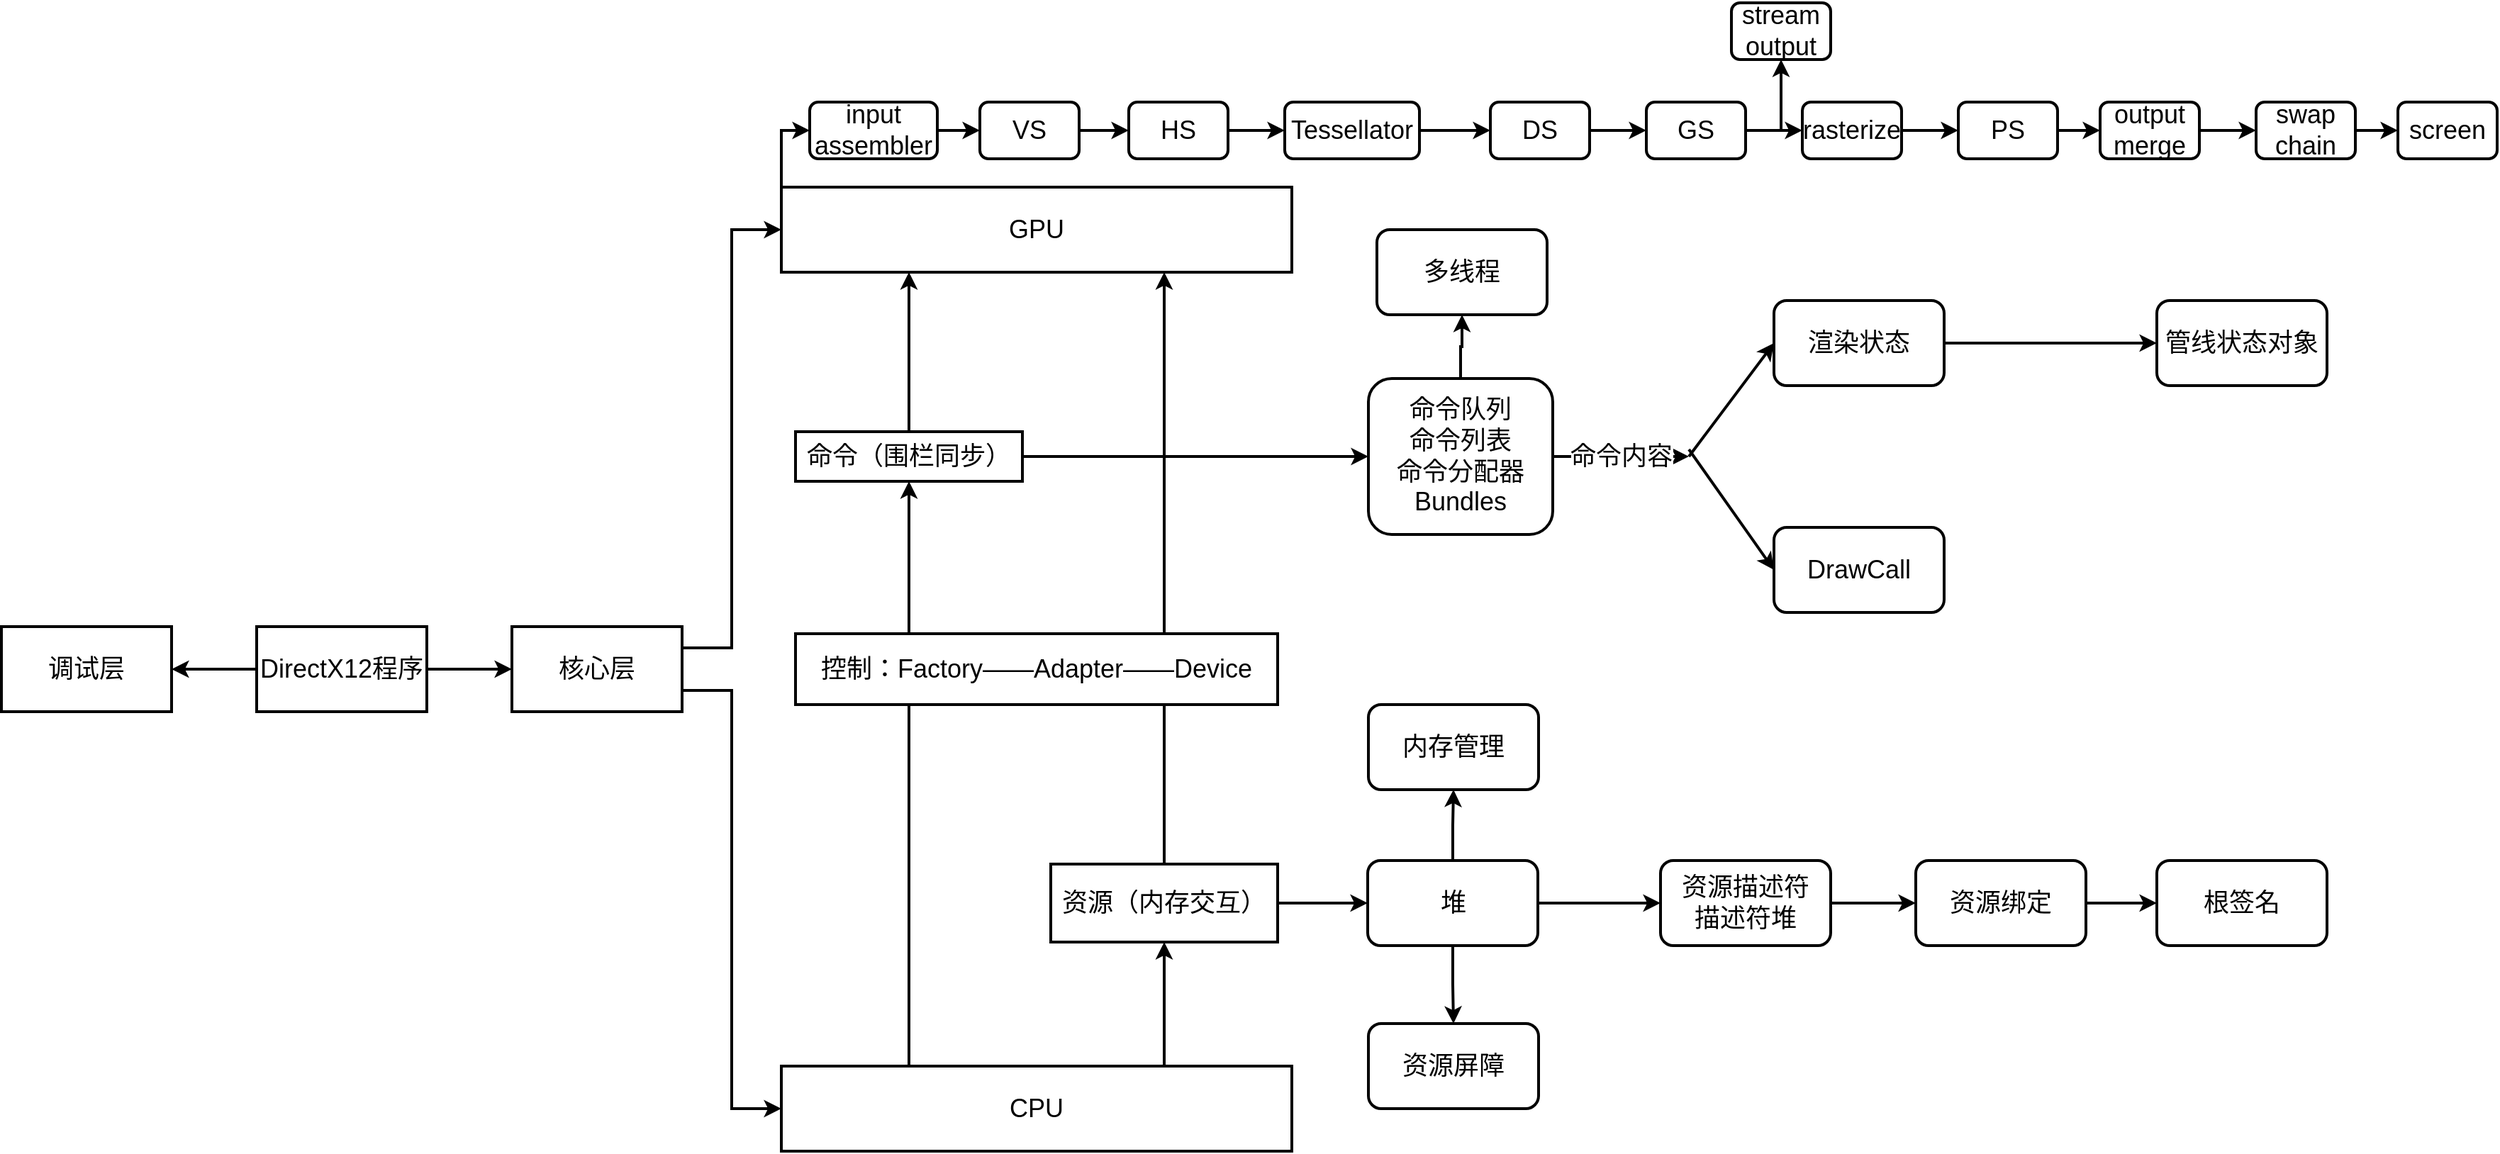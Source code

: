 <mxfile version="20.3.0" type="device"><diagram id="z_xe4d3lNt6f0lp1l9Zk" name="第 1 页"><mxGraphModel dx="2249" dy="993" grid="1" gridSize="10" guides="1" tooltips="1" connect="1" arrows="1" fold="1" page="1" pageScale="1" pageWidth="827" pageHeight="1169" math="0" shadow="0"><root><mxCell id="0"/><mxCell id="1" parent="0"/><mxCell id="meMzWnOob5LHa5RcSPXy-17" value="" style="edgeStyle=orthogonalEdgeStyle;rounded=0;orthogonalLoop=1;jettySize=auto;html=1;strokeWidth=2;fontSize=18;" parent="1" source="meMzWnOob5LHa5RcSPXy-15" target="meMzWnOob5LHa5RcSPXy-16" edge="1"><mxGeometry relative="1" as="geometry"/></mxCell><mxCell id="meMzWnOob5LHa5RcSPXy-20" value="" style="edgeStyle=orthogonalEdgeStyle;rounded=0;orthogonalLoop=1;jettySize=auto;html=1;strokeWidth=2;fontSize=18;" parent="1" source="meMzWnOob5LHa5RcSPXy-15" target="meMzWnOob5LHa5RcSPXy-19" edge="1"><mxGeometry relative="1" as="geometry"/></mxCell><mxCell id="meMzWnOob5LHa5RcSPXy-15" value="DirectX12程序" style="whiteSpace=wrap;html=1;strokeWidth=2;fontSize=18;" parent="1" vertex="1"><mxGeometry x="-370" y="630" width="120" height="60" as="geometry"/></mxCell><mxCell id="meMzWnOob5LHa5RcSPXy-23" style="edgeStyle=orthogonalEdgeStyle;rounded=0;orthogonalLoop=1;jettySize=auto;html=1;exitX=1;exitY=0.25;exitDx=0;exitDy=0;entryX=0;entryY=0.5;entryDx=0;entryDy=0;strokeWidth=2;fontSize=18;" parent="1" source="meMzWnOob5LHa5RcSPXy-16" target="meMzWnOob5LHa5RcSPXy-24" edge="1"><mxGeometry relative="1" as="geometry"><mxPoint x="-30" y="590" as="targetPoint"/></mxGeometry></mxCell><mxCell id="meMzWnOob5LHa5RcSPXy-25" style="edgeStyle=orthogonalEdgeStyle;rounded=0;orthogonalLoop=1;jettySize=auto;html=1;exitX=1;exitY=0.75;exitDx=0;exitDy=0;entryX=0;entryY=0.5;entryDx=0;entryDy=0;strokeWidth=2;fontSize=18;" parent="1" source="meMzWnOob5LHa5RcSPXy-16" target="meMzWnOob5LHa5RcSPXy-26" edge="1"><mxGeometry relative="1" as="geometry"><mxPoint x="60" y="780" as="targetPoint"/></mxGeometry></mxCell><mxCell id="meMzWnOob5LHa5RcSPXy-16" value="核心层" style="whiteSpace=wrap;html=1;strokeWidth=2;fontSize=18;" parent="1" vertex="1"><mxGeometry x="-190" y="630" width="120" height="60" as="geometry"/></mxCell><mxCell id="meMzWnOob5LHa5RcSPXy-19" value="调试层" style="whiteSpace=wrap;html=1;strokeWidth=2;fontSize=18;" parent="1" vertex="1"><mxGeometry x="-550" y="630" width="120" height="60" as="geometry"/></mxCell><mxCell id="meMzWnOob5LHa5RcSPXy-130" style="edgeStyle=orthogonalEdgeStyle;rounded=0;orthogonalLoop=1;jettySize=auto;html=1;exitX=0;exitY=0;exitDx=0;exitDy=0;entryX=0;entryY=0.5;entryDx=0;entryDy=0;strokeWidth=2;fontSize=18;" parent="1" source="meMzWnOob5LHa5RcSPXy-24" target="meMzWnOob5LHa5RcSPXy-117" edge="1"><mxGeometry relative="1" as="geometry"><Array as="points"><mxPoint y="280"/></Array></mxGeometry></mxCell><mxCell id="meMzWnOob5LHa5RcSPXy-24" value="GPU" style="rounded=0;whiteSpace=wrap;html=1;strokeWidth=2;fontSize=18;" parent="1" vertex="1"><mxGeometry y="320" width="360" height="60" as="geometry"/></mxCell><mxCell id="meMzWnOob5LHa5RcSPXy-37" style="edgeStyle=orthogonalEdgeStyle;rounded=0;orthogonalLoop=1;jettySize=auto;html=1;exitX=0.25;exitY=0;exitDx=0;exitDy=0;strokeWidth=2;fontSize=18;" parent="1" source="meMzWnOob5LHa5RcSPXy-26" target="meMzWnOob5LHa5RcSPXy-32" edge="1"><mxGeometry relative="1" as="geometry"/></mxCell><mxCell id="meMzWnOob5LHa5RcSPXy-70" style="edgeStyle=orthogonalEdgeStyle;rounded=0;orthogonalLoop=1;jettySize=auto;html=1;exitX=0.75;exitY=0;exitDx=0;exitDy=0;entryX=0.5;entryY=1;entryDx=0;entryDy=0;strokeWidth=2;fontSize=18;" parent="1" source="meMzWnOob5LHa5RcSPXy-26" target="meMzWnOob5LHa5RcSPXy-39" edge="1"><mxGeometry relative="1" as="geometry"/></mxCell><mxCell id="meMzWnOob5LHa5RcSPXy-26" value="CPU" style="rounded=0;whiteSpace=wrap;html=1;strokeWidth=2;fontSize=18;" parent="1" vertex="1"><mxGeometry y="940" width="360" height="60" as="geometry"/></mxCell><mxCell id="meMzWnOob5LHa5RcSPXy-36" style="edgeStyle=orthogonalEdgeStyle;rounded=0;orthogonalLoop=1;jettySize=auto;html=1;entryX=0.25;entryY=1;entryDx=0;entryDy=0;strokeWidth=2;fontSize=18;" parent="1" source="meMzWnOob5LHa5RcSPXy-32" target="meMzWnOob5LHa5RcSPXy-24" edge="1"><mxGeometry relative="1" as="geometry"/></mxCell><mxCell id="meMzWnOob5LHa5RcSPXy-44" style="edgeStyle=orthogonalEdgeStyle;rounded=0;orthogonalLoop=1;jettySize=auto;html=1;strokeWidth=2;entryX=0;entryY=0.5;entryDx=0;entryDy=0;fontSize=18;" parent="1" source="meMzWnOob5LHa5RcSPXy-32" target="meMzWnOob5LHa5RcSPXy-68" edge="1"><mxGeometry relative="1" as="geometry"><mxPoint x="340" y="510" as="targetPoint"/><Array as="points"/></mxGeometry></mxCell><mxCell id="meMzWnOob5LHa5RcSPXy-32" value="命令（围栏同步）" style="whiteSpace=wrap;html=1;rounded=0;strokeWidth=2;fontSize=18;" parent="1" vertex="1"><mxGeometry x="10" y="492.5" width="160" height="35" as="geometry"/></mxCell><mxCell id="meMzWnOob5LHa5RcSPXy-71" style="edgeStyle=orthogonalEdgeStyle;rounded=0;orthogonalLoop=1;jettySize=auto;html=1;exitX=0.5;exitY=0;exitDx=0;exitDy=0;entryX=0.75;entryY=1;entryDx=0;entryDy=0;strokeWidth=2;fontSize=18;" parent="1" source="meMzWnOob5LHa5RcSPXy-39" target="meMzWnOob5LHa5RcSPXy-24" edge="1"><mxGeometry relative="1" as="geometry"/></mxCell><mxCell id="meMzWnOob5LHa5RcSPXy-75" style="edgeStyle=orthogonalEdgeStyle;rounded=0;orthogonalLoop=1;jettySize=auto;html=1;strokeWidth=2;entryX=0;entryY=0.5;entryDx=0;entryDy=0;startArrow=none;exitX=1;exitY=0.5;exitDx=0;exitDy=0;fontSize=18;" parent="1" source="K3jVv4EFhK7Um5R_U25J-1" target="meMzWnOob5LHa5RcSPXy-76" edge="1"><mxGeometry relative="1" as="geometry"><mxPoint x="420" y="730" as="targetPoint"/><mxPoint x="540" y="825" as="sourcePoint"/></mxGeometry></mxCell><mxCell id="K3jVv4EFhK7Um5R_U25J-3" style="edgeStyle=orthogonalEdgeStyle;rounded=0;orthogonalLoop=1;jettySize=auto;html=1;entryX=0;entryY=0.5;entryDx=0;entryDy=0;strokeWidth=2;fontSize=18;" parent="1" source="meMzWnOob5LHa5RcSPXy-39" target="K3jVv4EFhK7Um5R_U25J-1" edge="1"><mxGeometry relative="1" as="geometry"/></mxCell><mxCell id="meMzWnOob5LHa5RcSPXy-39" value="资源（内存交互）" style="whiteSpace=wrap;html=1;rounded=0;strokeWidth=2;fontSize=18;" parent="1" vertex="1"><mxGeometry x="190" y="797.5" width="160" height="55" as="geometry"/></mxCell><mxCell id="meMzWnOob5LHa5RcSPXy-62" value="" style="edgeStyle=orthogonalEdgeStyle;rounded=0;orthogonalLoop=1;jettySize=auto;html=1;strokeWidth=2;entryX=0;entryY=0.5;entryDx=0;entryDy=0;fontSize=18;" parent="1" source="meMzWnOob5LHa5RcSPXy-46" target="meMzWnOob5LHa5RcSPXy-61" edge="1"><mxGeometry relative="1" as="geometry"><mxPoint x="970" y="375" as="targetPoint"/></mxGeometry></mxCell><mxCell id="meMzWnOob5LHa5RcSPXy-46" value="渲染状态" style="rounded=1;whiteSpace=wrap;html=1;strokeWidth=2;fontSize=18;" parent="1" vertex="1"><mxGeometry x="700" y="400" width="120" height="60" as="geometry"/></mxCell><mxCell id="meMzWnOob5LHa5RcSPXy-47" value="DrawCall" style="rounded=1;whiteSpace=wrap;html=1;strokeWidth=2;fontSize=18;" parent="1" vertex="1"><mxGeometry x="700" y="560" width="120" height="60" as="geometry"/></mxCell><mxCell id="meMzWnOob5LHa5RcSPXy-61" value="管线状态对象" style="whiteSpace=wrap;html=1;rounded=1;strokeWidth=2;fontSize=18;" parent="1" vertex="1"><mxGeometry x="970" y="400" width="120" height="60" as="geometry"/></mxCell><mxCell id="meMzWnOob5LHa5RcSPXy-63" value="根签名" style="rounded=1;whiteSpace=wrap;html=1;strokeWidth=2;fontSize=18;" parent="1" vertex="1"><mxGeometry x="970" y="795" width="120" height="60" as="geometry"/></mxCell><mxCell id="meMzWnOob5LHa5RcSPXy-66" value="" style="endArrow=classic;html=1;rounded=0;strokeWidth=2;entryX=0;entryY=0.5;entryDx=0;entryDy=0;fontSize=18;" parent="1" target="meMzWnOob5LHa5RcSPXy-47" edge="1"><mxGeometry width="50" height="50" relative="1" as="geometry"><mxPoint x="640" y="505" as="sourcePoint"/><mxPoint x="830" y="635" as="targetPoint"/></mxGeometry></mxCell><mxCell id="meMzWnOob5LHa5RcSPXy-67" value="" style="endArrow=classic;html=1;rounded=0;strokeWidth=2;entryX=0;entryY=0.5;entryDx=0;entryDy=0;fontSize=18;" parent="1" target="meMzWnOob5LHa5RcSPXy-46" edge="1"><mxGeometry width="50" height="50" relative="1" as="geometry"><mxPoint x="640" y="510" as="sourcePoint"/><mxPoint x="690" y="515" as="targetPoint"/></mxGeometry></mxCell><mxCell id="meMzWnOob5LHa5RcSPXy-69" value="命令内容" style="edgeStyle=orthogonalEdgeStyle;rounded=0;orthogonalLoop=1;jettySize=auto;html=1;exitX=1;exitY=0.5;exitDx=0;exitDy=0;strokeWidth=2;fontSize=18;" parent="1" source="meMzWnOob5LHa5RcSPXy-68" edge="1"><mxGeometry relative="1" as="geometry"><mxPoint x="640" y="510" as="targetPoint"/><Array as="points"><mxPoint x="550" y="510"/><mxPoint x="550" y="510"/></Array></mxGeometry></mxCell><mxCell id="meMzWnOob5LHa5RcSPXy-91" value="" style="edgeStyle=orthogonalEdgeStyle;rounded=0;orthogonalLoop=1;jettySize=auto;html=1;strokeWidth=2;fontSize=18;" parent="1" source="meMzWnOob5LHa5RcSPXy-68" target="meMzWnOob5LHa5RcSPXy-90" edge="1"><mxGeometry relative="1" as="geometry"/></mxCell><mxCell id="meMzWnOob5LHa5RcSPXy-68" value="命令队列&lt;br style=&quot;font-size: 18px;&quot;&gt;命令列表&lt;br style=&quot;font-size: 18px;&quot;&gt;命令分配器&lt;br style=&quot;font-size: 18px;&quot;&gt;Bundles" style="rounded=1;whiteSpace=wrap;html=1;strokeWidth=2;fontSize=18;" parent="1" vertex="1"><mxGeometry x="414" y="455" width="130" height="110" as="geometry"/></mxCell><mxCell id="meMzWnOob5LHa5RcSPXy-86" value="" style="edgeStyle=orthogonalEdgeStyle;rounded=0;orthogonalLoop=1;jettySize=auto;html=1;strokeWidth=2;entryX=0;entryY=0.5;entryDx=0;entryDy=0;exitX=1;exitY=0.5;exitDx=0;exitDy=0;fontSize=18;" parent="1" source="mIYnGFJLFrlhquGKojdq-1" target="meMzWnOob5LHa5RcSPXy-63" edge="1"><mxGeometry relative="1" as="geometry"><mxPoint x="810" y="825" as="targetPoint"/></mxGeometry></mxCell><mxCell id="mIYnGFJLFrlhquGKojdq-2" style="edgeStyle=orthogonalEdgeStyle;rounded=0;orthogonalLoop=1;jettySize=auto;html=1;entryX=0;entryY=0.5;entryDx=0;entryDy=0;strokeWidth=2;fontSize=18;" parent="1" source="meMzWnOob5LHa5RcSPXy-76" target="mIYnGFJLFrlhquGKojdq-1" edge="1"><mxGeometry relative="1" as="geometry"/></mxCell><mxCell id="meMzWnOob5LHa5RcSPXy-76" value="资源描述符&lt;br style=&quot;font-size: 18px;&quot;&gt;描述符堆" style="rounded=1;whiteSpace=wrap;html=1;strokeWidth=2;fontSize=18;" parent="1" vertex="1"><mxGeometry x="620" y="795" width="120" height="60" as="geometry"/></mxCell><mxCell id="meMzWnOob5LHa5RcSPXy-90" value="多线程" style="whiteSpace=wrap;html=1;rounded=1;strokeWidth=2;fontSize=18;" parent="1" vertex="1"><mxGeometry x="420" y="350" width="120" height="60" as="geometry"/></mxCell><mxCell id="meMzWnOob5LHa5RcSPXy-99" value="控制：Factory——Adapter——Device" style="rounded=0;whiteSpace=wrap;html=1;strokeWidth=2;fontSize=18;" parent="1" vertex="1"><mxGeometry x="10" y="635" width="340" height="50" as="geometry"/></mxCell><mxCell id="meMzWnOob5LHa5RcSPXy-120" style="edgeStyle=orthogonalEdgeStyle;rounded=0;orthogonalLoop=1;jettySize=auto;html=1;exitX=1;exitY=0.5;exitDx=0;exitDy=0;entryX=0;entryY=0.5;entryDx=0;entryDy=0;strokeWidth=2;fontSize=18;" parent="1" source="meMzWnOob5LHa5RcSPXy-104" target="meMzWnOob5LHa5RcSPXy-107" edge="1"><mxGeometry relative="1" as="geometry"/></mxCell><mxCell id="meMzWnOob5LHa5RcSPXy-104" value="VS" style="whiteSpace=wrap;html=1;rounded=1;strokeWidth=2;fontSize=18;" parent="1" vertex="1"><mxGeometry x="140" y="260" width="70" height="40" as="geometry"/></mxCell><mxCell id="meMzWnOob5LHa5RcSPXy-121" style="edgeStyle=orthogonalEdgeStyle;rounded=0;orthogonalLoop=1;jettySize=auto;html=1;exitX=1;exitY=0.5;exitDx=0;exitDy=0;strokeWidth=2;fontSize=18;" parent="1" source="meMzWnOob5LHa5RcSPXy-107" target="meMzWnOob5LHa5RcSPXy-108" edge="1"><mxGeometry relative="1" as="geometry"/></mxCell><mxCell id="meMzWnOob5LHa5RcSPXy-107" value="HS" style="whiteSpace=wrap;html=1;rounded=1;strokeWidth=2;fontSize=18;" parent="1" vertex="1"><mxGeometry x="245" y="260" width="70" height="40" as="geometry"/></mxCell><mxCell id="meMzWnOob5LHa5RcSPXy-122" style="edgeStyle=orthogonalEdgeStyle;rounded=0;orthogonalLoop=1;jettySize=auto;html=1;exitX=1;exitY=0.5;exitDx=0;exitDy=0;strokeWidth=2;fontSize=18;" parent="1" source="meMzWnOob5LHa5RcSPXy-108" target="meMzWnOob5LHa5RcSPXy-110" edge="1"><mxGeometry relative="1" as="geometry"/></mxCell><mxCell id="meMzWnOob5LHa5RcSPXy-108" value="Tessellator" style="whiteSpace=wrap;html=1;rounded=1;strokeWidth=2;fontSize=18;" parent="1" vertex="1"><mxGeometry x="355" y="260" width="95" height="40" as="geometry"/></mxCell><mxCell id="meMzWnOob5LHa5RcSPXy-123" style="edgeStyle=orthogonalEdgeStyle;rounded=0;orthogonalLoop=1;jettySize=auto;html=1;exitX=1;exitY=0.5;exitDx=0;exitDy=0;entryX=0;entryY=0.5;entryDx=0;entryDy=0;strokeWidth=2;fontSize=18;" parent="1" source="meMzWnOob5LHa5RcSPXy-109" target="meMzWnOob5LHa5RcSPXy-111" edge="1"><mxGeometry relative="1" as="geometry"/></mxCell><mxCell id="meMzWnOob5LHa5RcSPXy-129" style="edgeStyle=orthogonalEdgeStyle;rounded=0;orthogonalLoop=1;jettySize=auto;html=1;exitX=1;exitY=0.5;exitDx=0;exitDy=0;entryX=0.5;entryY=1;entryDx=0;entryDy=0;strokeWidth=2;fontSize=18;" parent="1" source="meMzWnOob5LHa5RcSPXy-109" target="meMzWnOob5LHa5RcSPXy-113" edge="1"><mxGeometry relative="1" as="geometry"/></mxCell><mxCell id="meMzWnOob5LHa5RcSPXy-109" value="GS" style="whiteSpace=wrap;html=1;rounded=1;strokeWidth=2;fontSize=18;" parent="1" vertex="1"><mxGeometry x="610" y="260" width="70" height="40" as="geometry"/></mxCell><mxCell id="meMzWnOob5LHa5RcSPXy-128" style="edgeStyle=orthogonalEdgeStyle;rounded=0;orthogonalLoop=1;jettySize=auto;html=1;exitX=1;exitY=0.5;exitDx=0;exitDy=0;strokeWidth=2;fontSize=18;" parent="1" source="meMzWnOob5LHa5RcSPXy-110" target="meMzWnOob5LHa5RcSPXy-109" edge="1"><mxGeometry relative="1" as="geometry"/></mxCell><mxCell id="meMzWnOob5LHa5RcSPXy-110" value="DS" style="whiteSpace=wrap;html=1;rounded=1;strokeWidth=2;fontSize=18;" parent="1" vertex="1"><mxGeometry x="500" y="260" width="70" height="40" as="geometry"/></mxCell><mxCell id="meMzWnOob5LHa5RcSPXy-124" style="edgeStyle=orthogonalEdgeStyle;rounded=0;orthogonalLoop=1;jettySize=auto;html=1;exitX=1;exitY=0.5;exitDx=0;exitDy=0;entryX=0;entryY=0.5;entryDx=0;entryDy=0;strokeWidth=2;fontSize=18;" parent="1" source="meMzWnOob5LHa5RcSPXy-111" target="meMzWnOob5LHa5RcSPXy-114" edge="1"><mxGeometry relative="1" as="geometry"/></mxCell><mxCell id="meMzWnOob5LHa5RcSPXy-111" value="rasterize" style="whiteSpace=wrap;html=1;rounded=1;strokeWidth=2;fontSize=18;" parent="1" vertex="1"><mxGeometry x="720" y="260" width="70" height="40" as="geometry"/></mxCell><mxCell id="meMzWnOob5LHa5RcSPXy-113" value="stream output" style="whiteSpace=wrap;html=1;rounded=1;strokeWidth=2;fontSize=18;" parent="1" vertex="1"><mxGeometry x="670" y="190" width="70" height="40" as="geometry"/></mxCell><mxCell id="meMzWnOob5LHa5RcSPXy-125" style="edgeStyle=orthogonalEdgeStyle;rounded=0;orthogonalLoop=1;jettySize=auto;html=1;exitX=1;exitY=0.5;exitDx=0;exitDy=0;strokeWidth=2;fontSize=18;" parent="1" source="meMzWnOob5LHa5RcSPXy-114" target="meMzWnOob5LHa5RcSPXy-115" edge="1"><mxGeometry relative="1" as="geometry"/></mxCell><mxCell id="meMzWnOob5LHa5RcSPXy-114" value="PS" style="whiteSpace=wrap;html=1;rounded=1;strokeWidth=2;fontSize=18;" parent="1" vertex="1"><mxGeometry x="830" y="260" width="70" height="40" as="geometry"/></mxCell><mxCell id="meMzWnOob5LHa5RcSPXy-126" style="edgeStyle=orthogonalEdgeStyle;rounded=0;orthogonalLoop=1;jettySize=auto;html=1;exitX=1;exitY=0.5;exitDx=0;exitDy=0;entryX=0;entryY=0.5;entryDx=0;entryDy=0;strokeWidth=2;fontSize=18;" parent="1" source="meMzWnOob5LHa5RcSPXy-115" target="meMzWnOob5LHa5RcSPXy-116" edge="1"><mxGeometry relative="1" as="geometry"/></mxCell><mxCell id="meMzWnOob5LHa5RcSPXy-115" value="output merge" style="whiteSpace=wrap;html=1;rounded=1;strokeWidth=2;fontSize=18;" parent="1" vertex="1"><mxGeometry x="930" y="260" width="70" height="40" as="geometry"/></mxCell><mxCell id="meMzWnOob5LHa5RcSPXy-127" style="edgeStyle=orthogonalEdgeStyle;rounded=0;orthogonalLoop=1;jettySize=auto;html=1;exitX=1;exitY=0.5;exitDx=0;exitDy=0;entryX=0;entryY=0.5;entryDx=0;entryDy=0;strokeWidth=2;fontSize=18;" parent="1" source="meMzWnOob5LHa5RcSPXy-116" target="meMzWnOob5LHa5RcSPXy-118" edge="1"><mxGeometry relative="1" as="geometry"/></mxCell><mxCell id="meMzWnOob5LHa5RcSPXy-116" value="swap chain" style="whiteSpace=wrap;html=1;rounded=1;strokeWidth=2;fontSize=18;" parent="1" vertex="1"><mxGeometry x="1040" y="260" width="70" height="40" as="geometry"/></mxCell><mxCell id="meMzWnOob5LHa5RcSPXy-119" style="edgeStyle=orthogonalEdgeStyle;rounded=0;orthogonalLoop=1;jettySize=auto;html=1;exitX=1;exitY=0.5;exitDx=0;exitDy=0;strokeWidth=2;fontSize=18;" parent="1" source="meMzWnOob5LHa5RcSPXy-117" target="meMzWnOob5LHa5RcSPXy-104" edge="1"><mxGeometry relative="1" as="geometry"/></mxCell><mxCell id="meMzWnOob5LHa5RcSPXy-117" value="input assembler" style="whiteSpace=wrap;html=1;rounded=1;strokeWidth=2;fontSize=18;" parent="1" vertex="1"><mxGeometry x="20" y="260" width="90" height="40" as="geometry"/></mxCell><mxCell id="meMzWnOob5LHa5RcSPXy-118" value="screen" style="whiteSpace=wrap;html=1;rounded=1;strokeWidth=2;fontSize=18;" parent="1" vertex="1"><mxGeometry x="1140" y="260" width="70" height="40" as="geometry"/></mxCell><mxCell id="K3jVv4EFhK7Um5R_U25J-4" style="edgeStyle=orthogonalEdgeStyle;rounded=0;orthogonalLoop=1;jettySize=auto;html=1;strokeWidth=2;entryX=0.5;entryY=1;entryDx=0;entryDy=0;fontSize=18;" parent="1" source="K3jVv4EFhK7Um5R_U25J-1" target="K3jVv4EFhK7Um5R_U25J-5" edge="1"><mxGeometry relative="1" as="geometry"><mxPoint x="474" y="740" as="targetPoint"/></mxGeometry></mxCell><mxCell id="bd1BgbOF4Shcp79CzuaK-4" style="edgeStyle=orthogonalEdgeStyle;rounded=0;orthogonalLoop=1;jettySize=auto;html=1;entryX=0.5;entryY=0;entryDx=0;entryDy=0;strokeWidth=2;" edge="1" parent="1" source="K3jVv4EFhK7Um5R_U25J-1" target="bd1BgbOF4Shcp79CzuaK-3"><mxGeometry relative="1" as="geometry"/></mxCell><mxCell id="K3jVv4EFhK7Um5R_U25J-1" value="堆" style="rounded=1;whiteSpace=wrap;html=1;strokeWidth=2;fontSize=18;" parent="1" vertex="1"><mxGeometry x="413.5" y="795" width="120" height="60" as="geometry"/></mxCell><mxCell id="K3jVv4EFhK7Um5R_U25J-5" value="内存管理" style="rounded=1;whiteSpace=wrap;html=1;strokeWidth=2;fontSize=18;" parent="1" vertex="1"><mxGeometry x="414" y="685" width="120" height="60" as="geometry"/></mxCell><mxCell id="mIYnGFJLFrlhquGKojdq-1" value="资源绑定" style="rounded=1;whiteSpace=wrap;html=1;strokeWidth=2;fontSize=18;" parent="1" vertex="1"><mxGeometry x="800" y="795" width="120" height="60" as="geometry"/></mxCell><mxCell id="bd1BgbOF4Shcp79CzuaK-3" value="资源屏障" style="rounded=1;whiteSpace=wrap;html=1;strokeWidth=2;fontSize=18;" vertex="1" parent="1"><mxGeometry x="414" y="910" width="120" height="60" as="geometry"/></mxCell></root></mxGraphModel></diagram></mxfile>
